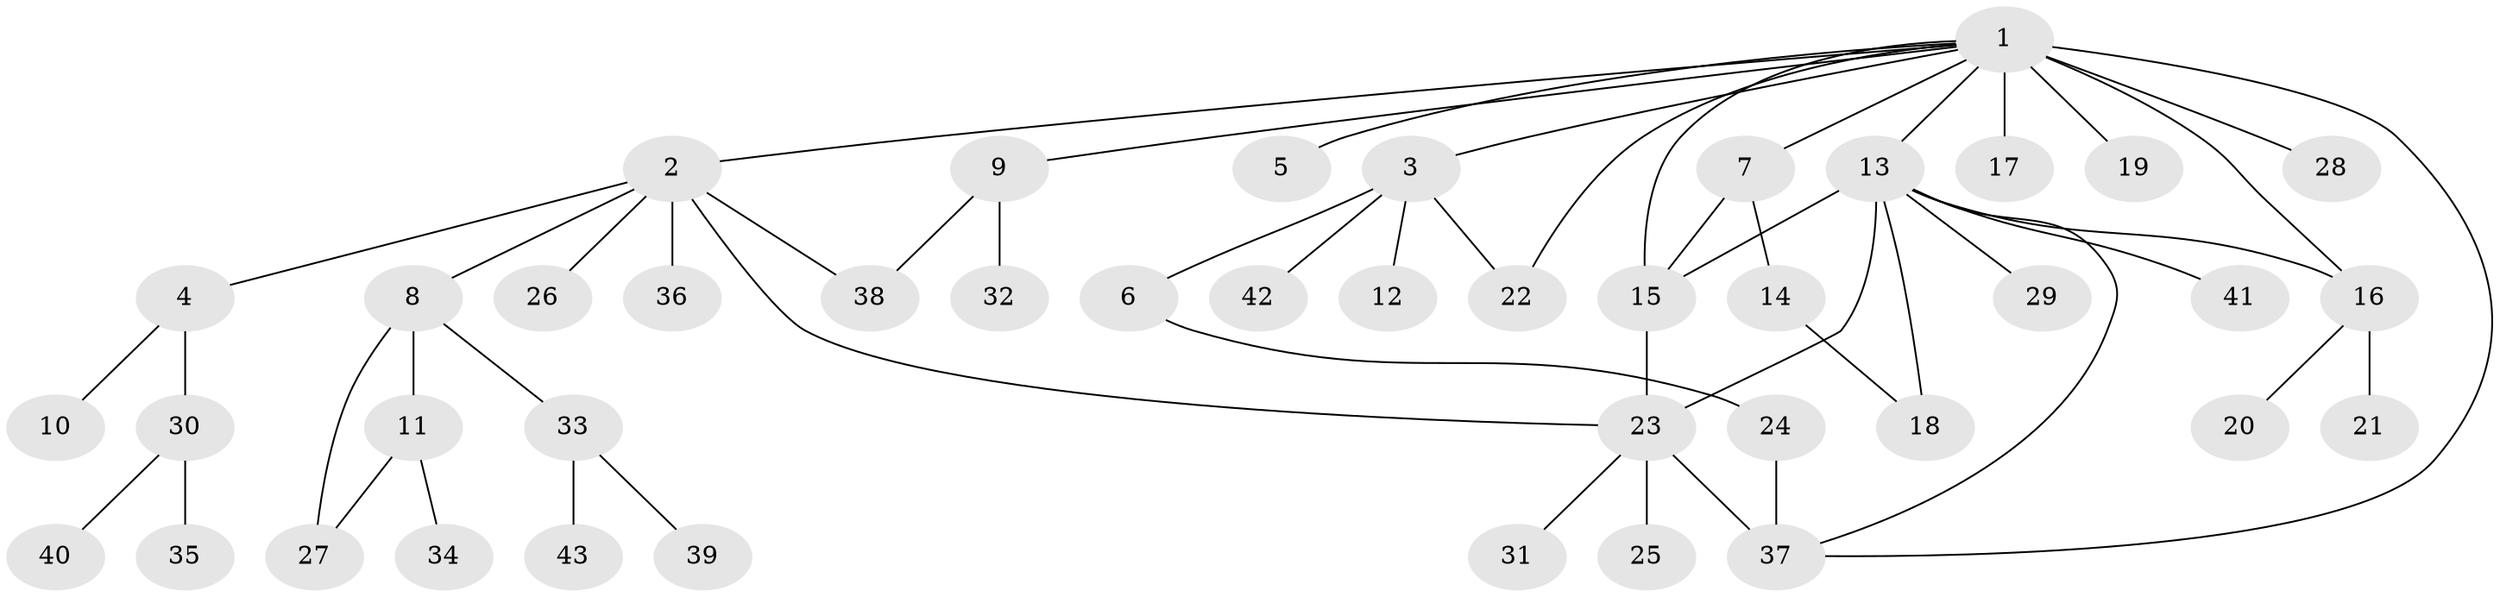 // original degree distribution, {21: 0.011627906976744186, 8: 0.03488372093023256, 6: 0.023255813953488372, 4: 0.06976744186046512, 2: 0.2441860465116279, 3: 0.06976744186046512, 1: 0.5348837209302325, 9: 0.011627906976744186}
// Generated by graph-tools (version 1.1) at 2025/35/03/09/25 02:35:39]
// undirected, 43 vertices, 54 edges
graph export_dot {
graph [start="1"]
  node [color=gray90,style=filled];
  1;
  2;
  3;
  4;
  5;
  6;
  7;
  8;
  9;
  10;
  11;
  12;
  13;
  14;
  15;
  16;
  17;
  18;
  19;
  20;
  21;
  22;
  23;
  24;
  25;
  26;
  27;
  28;
  29;
  30;
  31;
  32;
  33;
  34;
  35;
  36;
  37;
  38;
  39;
  40;
  41;
  42;
  43;
  1 -- 2 [weight=1.0];
  1 -- 3 [weight=1.0];
  1 -- 5 [weight=1.0];
  1 -- 7 [weight=1.0];
  1 -- 9 [weight=1.0];
  1 -- 13 [weight=1.0];
  1 -- 15 [weight=1.0];
  1 -- 16 [weight=1.0];
  1 -- 17 [weight=8.0];
  1 -- 19 [weight=1.0];
  1 -- 22 [weight=1.0];
  1 -- 28 [weight=1.0];
  1 -- 37 [weight=1.0];
  2 -- 4 [weight=1.0];
  2 -- 8 [weight=1.0];
  2 -- 23 [weight=1.0];
  2 -- 26 [weight=1.0];
  2 -- 36 [weight=1.0];
  2 -- 38 [weight=1.0];
  3 -- 6 [weight=1.0];
  3 -- 12 [weight=1.0];
  3 -- 22 [weight=1.0];
  3 -- 42 [weight=1.0];
  4 -- 10 [weight=1.0];
  4 -- 30 [weight=1.0];
  6 -- 24 [weight=2.0];
  7 -- 14 [weight=1.0];
  7 -- 15 [weight=1.0];
  8 -- 11 [weight=5.0];
  8 -- 27 [weight=1.0];
  8 -- 33 [weight=1.0];
  9 -- 32 [weight=1.0];
  9 -- 38 [weight=1.0];
  11 -- 27 [weight=1.0];
  11 -- 34 [weight=1.0];
  13 -- 15 [weight=1.0];
  13 -- 16 [weight=1.0];
  13 -- 18 [weight=1.0];
  13 -- 23 [weight=1.0];
  13 -- 29 [weight=1.0];
  13 -- 37 [weight=1.0];
  13 -- 41 [weight=1.0];
  14 -- 18 [weight=1.0];
  15 -- 23 [weight=1.0];
  16 -- 20 [weight=1.0];
  16 -- 21 [weight=1.0];
  23 -- 25 [weight=2.0];
  23 -- 31 [weight=1.0];
  23 -- 37 [weight=1.0];
  24 -- 37 [weight=3.0];
  30 -- 35 [weight=1.0];
  30 -- 40 [weight=1.0];
  33 -- 39 [weight=1.0];
  33 -- 43 [weight=1.0];
}
